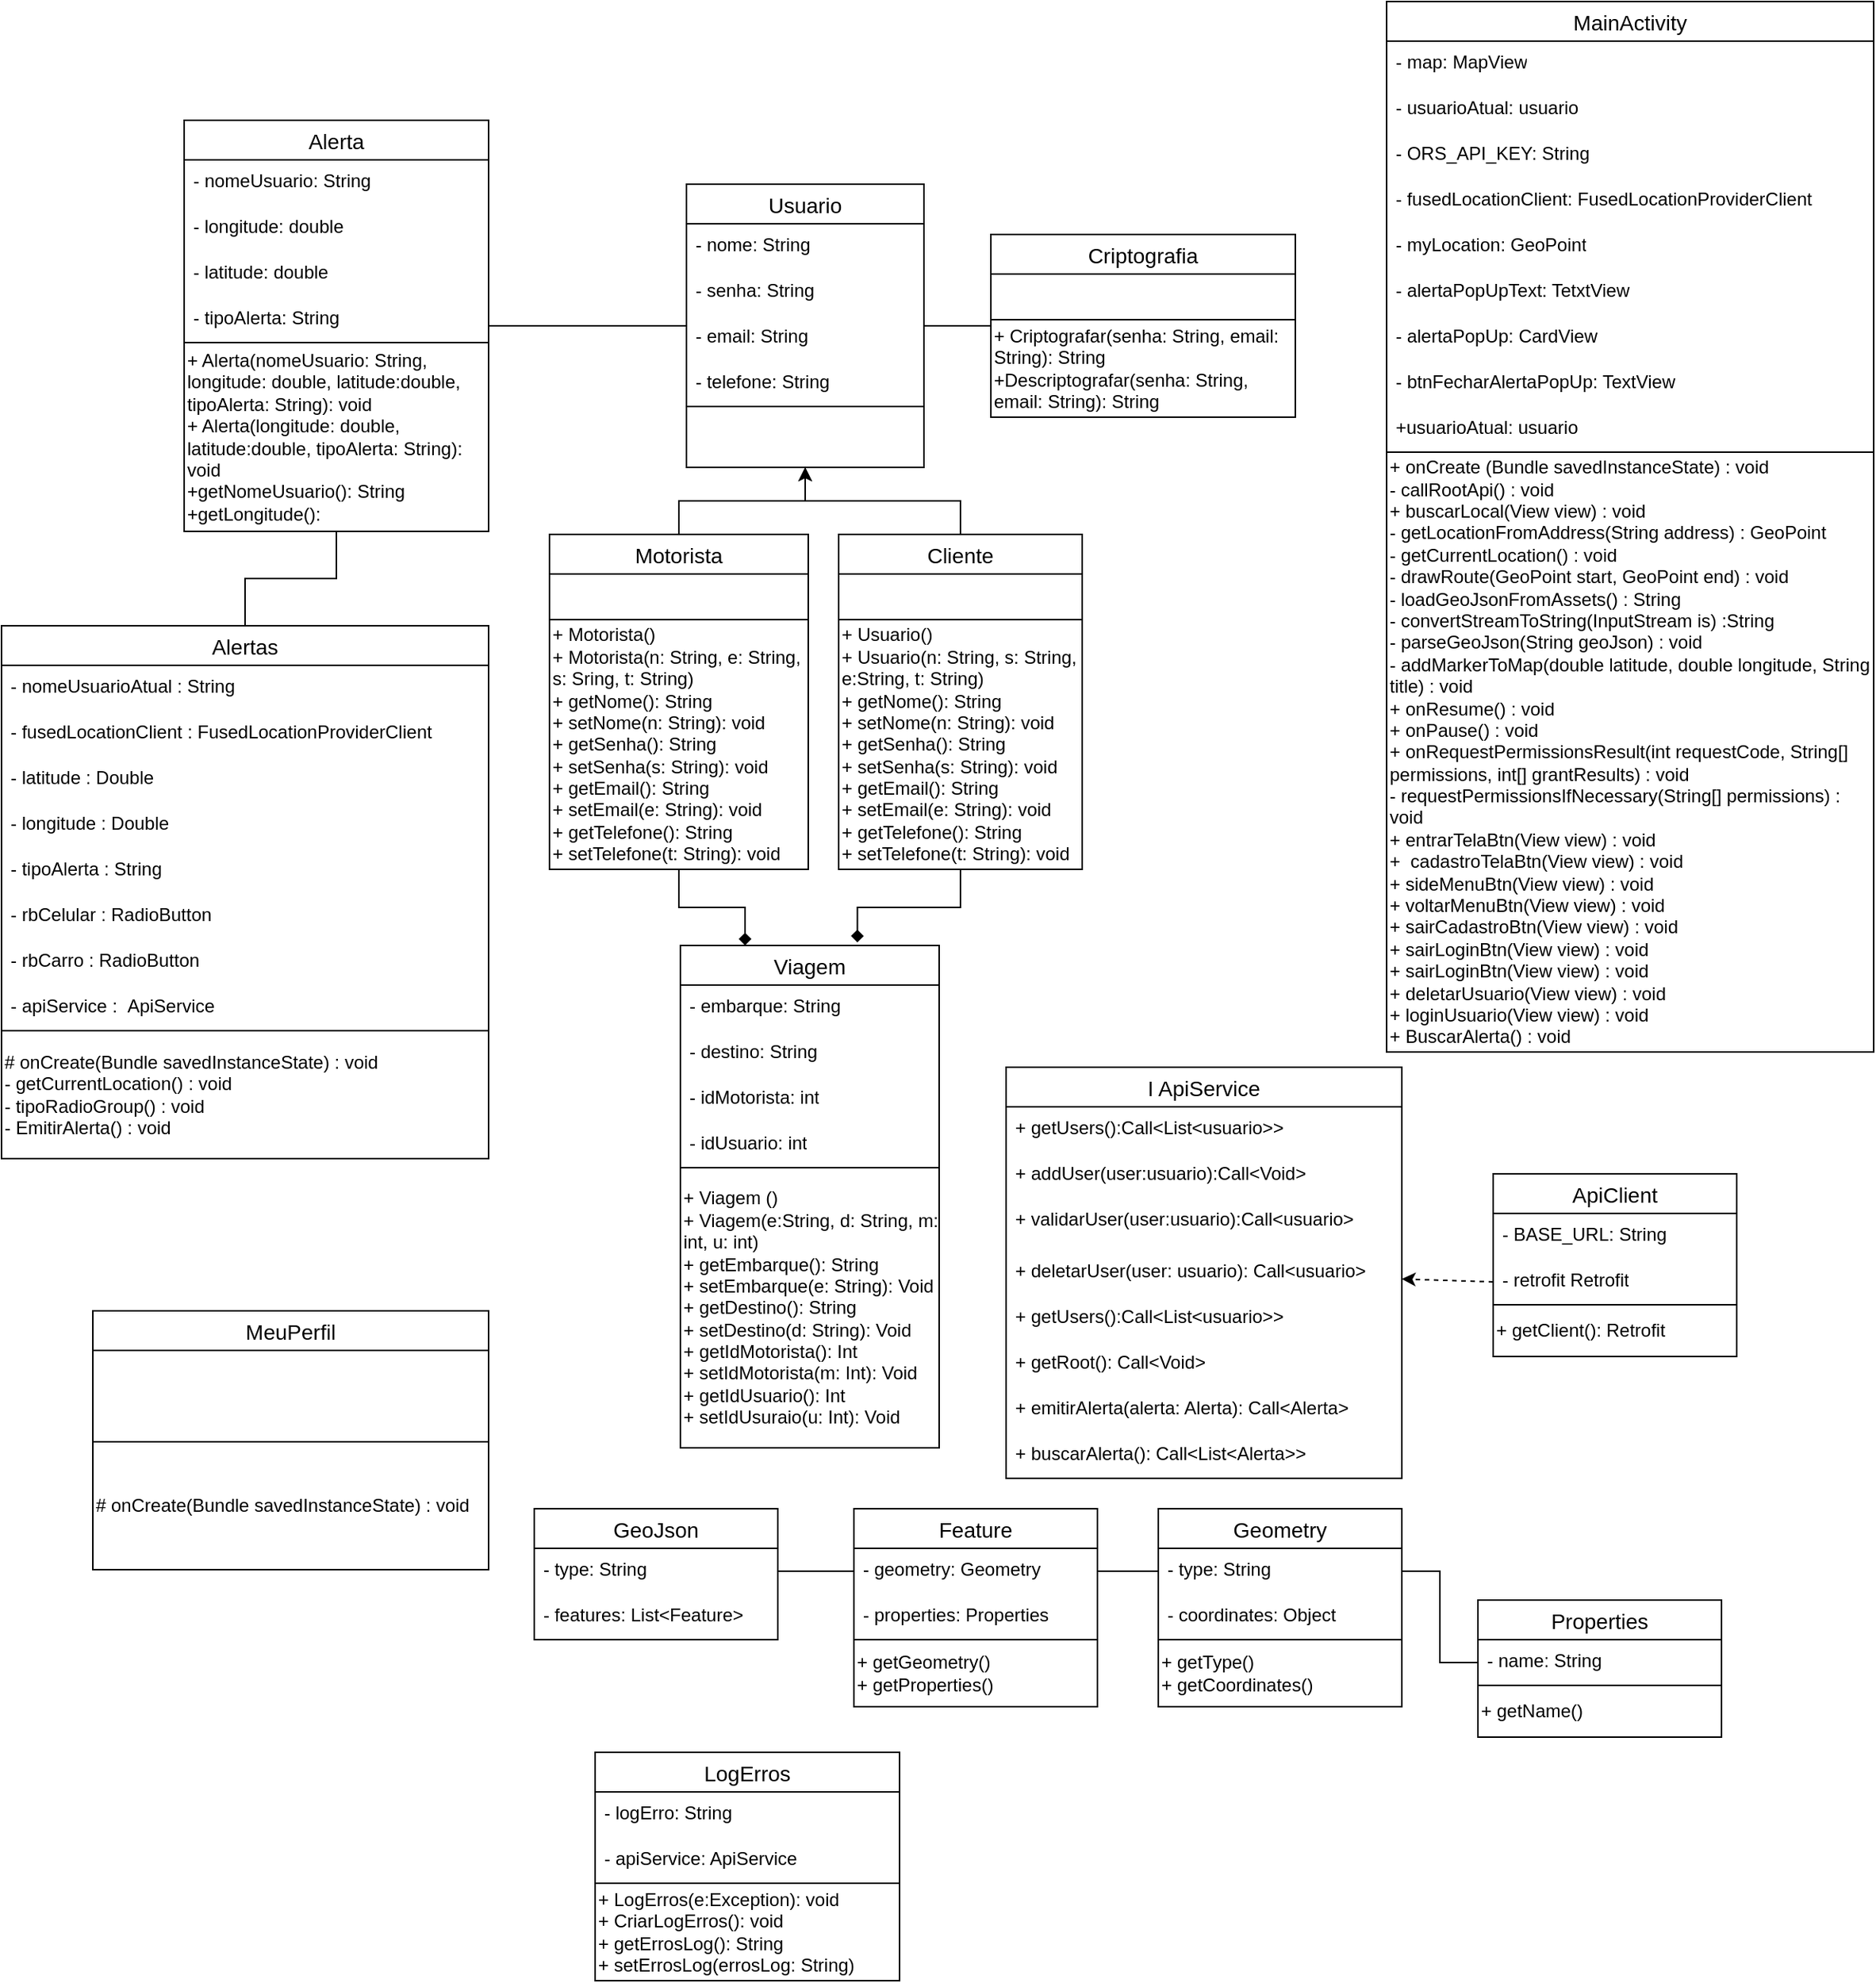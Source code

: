 <mxfile version="23.0.2" type="device">
  <diagram name="Página-1" id="beMkTJXSVw1a0xBrVSBx">
    <mxGraphModel dx="1665" dy="507" grid="1" gridSize="10" guides="1" tooltips="1" connect="1" arrows="1" fold="1" page="1" pageScale="1" pageWidth="827" pageHeight="1169" math="0" shadow="0">
      <root>
        <mxCell id="0" />
        <mxCell id="1" parent="0" />
        <mxCell id="qrxP64cRPcZDeiGSogMZ-12" style="edgeStyle=orthogonalEdgeStyle;rounded=0;orthogonalLoop=1;jettySize=auto;html=1;labelBackgroundColor=none;fontColor=default;" parent="1" source="EBPemqWj0GoJSSDdZfjt-1" target="qrxP64cRPcZDeiGSogMZ-8" edge="1">
          <mxGeometry relative="1" as="geometry">
            <mxPoint x="480" y="210" as="targetPoint" />
          </mxGeometry>
        </mxCell>
        <mxCell id="EBPemqWj0GoJSSDdZfjt-1" value="Cliente" style="swimlane;fontStyle=0;childLayout=stackLayout;horizontal=1;startSize=26;horizontalStack=0;resizeParent=1;resizeParentMax=0;resizeLast=0;collapsible=1;marginBottom=0;align=center;fontSize=14;labelBackgroundColor=none;" parent="1" vertex="1">
          <mxGeometry x="220" y="360" width="160" height="220" as="geometry" />
        </mxCell>
        <mxCell id="EBPemqWj0GoJSSDdZfjt-4" value="" style="text;strokeColor=none;spacingLeft=4;spacingRight=4;overflow=hidden;rotatable=0;points=[[0,0.5],[1,0.5]];portConstraint=eastwest;fontSize=12;whiteSpace=wrap;html=1;labelBackgroundColor=none;" parent="EBPemqWj0GoJSSDdZfjt-1" vertex="1">
          <mxGeometry y="26" width="160" height="30" as="geometry" />
        </mxCell>
        <mxCell id="qrxP64cRPcZDeiGSogMZ-2" value="+ Usuario()&lt;br&gt;+ Usuario(n: String, s: String, e:String, t: String)&lt;br&gt;+ getNome(): String&lt;br&gt;+ setNome(n: String): void&lt;br&gt;+ getSenha(): String&lt;br&gt;+ setSenha(s: String): void&amp;nbsp;&lt;br&gt;+ getEmail(): String&lt;br&gt;+ setEmail(e: String): void&lt;br&gt;+ getTelefone(): String&lt;br&gt;+ setTelefone(t: String): void" style="whiteSpace=wrap;html=1;align=left;labelBackgroundColor=none;" parent="EBPemqWj0GoJSSDdZfjt-1" vertex="1">
          <mxGeometry y="56" width="160" height="164" as="geometry" />
        </mxCell>
        <mxCell id="qrxP64cRPcZDeiGSogMZ-13" style="edgeStyle=orthogonalEdgeStyle;rounded=0;orthogonalLoop=1;jettySize=auto;html=1;labelBackgroundColor=none;fontColor=default;" parent="1" source="EBPemqWj0GoJSSDdZfjt-9" target="qrxP64cRPcZDeiGSogMZ-8" edge="1">
          <mxGeometry relative="1" as="geometry" />
        </mxCell>
        <mxCell id="EBPemqWj0GoJSSDdZfjt-9" value="Motorista" style="swimlane;fontStyle=0;childLayout=stackLayout;horizontal=1;startSize=26;horizontalStack=0;resizeParent=1;resizeParentMax=0;resizeLast=0;collapsible=1;marginBottom=0;align=center;fontSize=14;labelBackgroundColor=none;" parent="1" vertex="1">
          <mxGeometry x="30" y="360" width="170" height="220" as="geometry" />
        </mxCell>
        <mxCell id="EBPemqWj0GoJSSDdZfjt-12" value="" style="text;strokeColor=none;spacingLeft=4;spacingRight=4;overflow=hidden;rotatable=0;points=[[0,0.5],[1,0.5]];portConstraint=eastwest;fontSize=12;whiteSpace=wrap;html=1;labelBackgroundColor=none;" parent="EBPemqWj0GoJSSDdZfjt-9" vertex="1">
          <mxGeometry y="26" width="170" height="30" as="geometry" />
        </mxCell>
        <mxCell id="qrxP64cRPcZDeiGSogMZ-3" value="+ Motorista()&lt;br&gt;+ Motorista(n: String, e: String, s: Sring, t: String)&lt;br&gt;+ getNome(): String&lt;br style=&quot;border-color: var(--border-color);&quot;&gt;+ setNome(n: String): void&lt;br style=&quot;border-color: var(--border-color);&quot;&gt;+ getSenha(): String&lt;br style=&quot;border-color: var(--border-color);&quot;&gt;+ setSenha(s: String): void&amp;nbsp;&lt;br style=&quot;border-color: var(--border-color);&quot;&gt;+ getEmail(): String&lt;br style=&quot;border-color: var(--border-color);&quot;&gt;+ setEmail(e: String): void&lt;br style=&quot;border-color: var(--border-color);&quot;&gt;+ getTelefone(): String&lt;br style=&quot;border-color: var(--border-color);&quot;&gt;+ setTelefone(t: String): void" style="whiteSpace=wrap;html=1;align=left;labelBackgroundColor=none;" parent="EBPemqWj0GoJSSDdZfjt-9" vertex="1">
          <mxGeometry y="56" width="170" height="164" as="geometry" />
        </mxCell>
        <mxCell id="qrxP64cRPcZDeiGSogMZ-4" value="Usuario" style="swimlane;fontStyle=0;childLayout=stackLayout;horizontal=1;startSize=26;horizontalStack=0;resizeParent=1;resizeParentMax=0;resizeLast=0;collapsible=1;marginBottom=0;align=center;fontSize=14;labelBackgroundColor=none;" parent="1" vertex="1">
          <mxGeometry x="120" y="130" width="156" height="186" as="geometry" />
        </mxCell>
        <mxCell id="qrxP64cRPcZDeiGSogMZ-5" value="- nome: String" style="text;strokeColor=none;spacingLeft=4;spacingRight=4;overflow=hidden;rotatable=0;points=[[0,0.5],[1,0.5]];portConstraint=eastwest;fontSize=12;whiteSpace=wrap;html=1;labelBackgroundColor=none;" parent="qrxP64cRPcZDeiGSogMZ-4" vertex="1">
          <mxGeometry y="26" width="156" height="30" as="geometry" />
        </mxCell>
        <mxCell id="qrxP64cRPcZDeiGSogMZ-6" value="- senha: String" style="text;strokeColor=none;spacingLeft=4;spacingRight=4;overflow=hidden;rotatable=0;points=[[0,0.5],[1,0.5]];portConstraint=eastwest;fontSize=12;whiteSpace=wrap;html=1;labelBackgroundColor=none;" parent="qrxP64cRPcZDeiGSogMZ-4" vertex="1">
          <mxGeometry y="56" width="156" height="30" as="geometry" />
        </mxCell>
        <mxCell id="qrxP64cRPcZDeiGSogMZ-7" value="- email: String" style="text;strokeColor=none;spacingLeft=4;spacingRight=4;overflow=hidden;rotatable=0;points=[[0,0.5],[1,0.5]];portConstraint=eastwest;fontSize=12;whiteSpace=wrap;html=1;labelBackgroundColor=none;" parent="qrxP64cRPcZDeiGSogMZ-4" vertex="1">
          <mxGeometry y="86" width="156" height="30" as="geometry" />
        </mxCell>
        <mxCell id="EBPemqWj0GoJSSDdZfjt-13" value="- telefone: String&amp;nbsp;" style="text;strokeColor=none;spacingLeft=4;spacingRight=4;overflow=hidden;rotatable=0;points=[[0,0.5],[1,0.5]];portConstraint=eastwest;fontSize=12;whiteSpace=wrap;html=1;labelBackgroundColor=none;" parent="qrxP64cRPcZDeiGSogMZ-4" vertex="1">
          <mxGeometry y="116" width="156" height="30" as="geometry" />
        </mxCell>
        <mxCell id="qrxP64cRPcZDeiGSogMZ-8" value="" style="whiteSpace=wrap;html=1;align=left;labelBackgroundColor=none;" parent="qrxP64cRPcZDeiGSogMZ-4" vertex="1">
          <mxGeometry y="146" width="156" height="40" as="geometry" />
        </mxCell>
        <mxCell id="x8M8EUCUu1lC6nuCBjIr-1" value="GeoJson" style="swimlane;fontStyle=0;childLayout=stackLayout;horizontal=1;startSize=26;horizontalStack=0;resizeParent=1;resizeParentMax=0;resizeLast=0;collapsible=1;marginBottom=0;align=center;fontSize=14;" parent="1" vertex="1">
          <mxGeometry x="20" y="1000" width="160" height="86" as="geometry" />
        </mxCell>
        <mxCell id="x8M8EUCUu1lC6nuCBjIr-2" value="&lt;div&gt;- type: String&lt;/div&gt;" style="text;strokeColor=none;fillColor=none;spacingLeft=4;spacingRight=4;overflow=hidden;rotatable=0;points=[[0,0.5],[1,0.5]];portConstraint=eastwest;fontSize=12;whiteSpace=wrap;html=1;" parent="x8M8EUCUu1lC6nuCBjIr-1" vertex="1">
          <mxGeometry y="26" width="160" height="30" as="geometry" />
        </mxCell>
        <mxCell id="x8M8EUCUu1lC6nuCBjIr-3" value="- features: List&amp;lt;Feature&amp;gt;" style="text;strokeColor=none;fillColor=none;spacingLeft=4;spacingRight=4;overflow=hidden;rotatable=0;points=[[0,0.5],[1,0.5]];portConstraint=eastwest;fontSize=12;whiteSpace=wrap;html=1;" parent="x8M8EUCUu1lC6nuCBjIr-1" vertex="1">
          <mxGeometry y="56" width="160" height="30" as="geometry" />
        </mxCell>
        <mxCell id="x8M8EUCUu1lC6nuCBjIr-7" value="Feature" style="swimlane;fontStyle=0;childLayout=stackLayout;horizontal=1;startSize=26;horizontalStack=0;resizeParent=1;resizeParentMax=0;resizeLast=0;collapsible=1;marginBottom=0;align=center;fontSize=14;" parent="1" vertex="1">
          <mxGeometry x="230" y="1000" width="160" height="130" as="geometry" />
        </mxCell>
        <mxCell id="x8M8EUCUu1lC6nuCBjIr-8" value="- geometry: Geometry" style="text;strokeColor=none;fillColor=none;spacingLeft=4;spacingRight=4;overflow=hidden;rotatable=0;points=[[0,0.5],[1,0.5]];portConstraint=eastwest;fontSize=12;whiteSpace=wrap;html=1;" parent="x8M8EUCUu1lC6nuCBjIr-7" vertex="1">
          <mxGeometry y="26" width="160" height="30" as="geometry" />
        </mxCell>
        <mxCell id="x8M8EUCUu1lC6nuCBjIr-9" value="- properties: Properties" style="text;strokeColor=none;fillColor=none;spacingLeft=4;spacingRight=4;overflow=hidden;rotatable=0;points=[[0,0.5],[1,0.5]];portConstraint=eastwest;fontSize=12;whiteSpace=wrap;html=1;" parent="x8M8EUCUu1lC6nuCBjIr-7" vertex="1">
          <mxGeometry y="56" width="160" height="30" as="geometry" />
        </mxCell>
        <mxCell id="x8M8EUCUu1lC6nuCBjIr-25" value="&lt;div&gt;+ getGeometry()&lt;/div&gt;&lt;div&gt;+ getProperties()&lt;/div&gt;" style="whiteSpace=wrap;html=1;align=left;labelBackgroundColor=none;" parent="x8M8EUCUu1lC6nuCBjIr-7" vertex="1">
          <mxGeometry y="86" width="160" height="44" as="geometry" />
        </mxCell>
        <mxCell id="x8M8EUCUu1lC6nuCBjIr-11" style="edgeStyle=orthogonalEdgeStyle;rounded=0;orthogonalLoop=1;jettySize=auto;html=1;entryX=0;entryY=0.5;entryDx=0;entryDy=0;endArrow=none;startFill=0;" parent="1" source="x8M8EUCUu1lC6nuCBjIr-2" target="x8M8EUCUu1lC6nuCBjIr-8" edge="1">
          <mxGeometry relative="1" as="geometry" />
        </mxCell>
        <mxCell id="x8M8EUCUu1lC6nuCBjIr-12" value="Geometry" style="swimlane;fontStyle=0;childLayout=stackLayout;horizontal=1;startSize=26;horizontalStack=0;resizeParent=1;resizeParentMax=0;resizeLast=0;collapsible=1;marginBottom=0;align=center;fontSize=14;" parent="1" vertex="1">
          <mxGeometry x="430" y="1000" width="160" height="130" as="geometry" />
        </mxCell>
        <mxCell id="x8M8EUCUu1lC6nuCBjIr-13" value="- type: String" style="text;strokeColor=none;fillColor=none;spacingLeft=4;spacingRight=4;overflow=hidden;rotatable=0;points=[[0,0.5],[1,0.5]];portConstraint=eastwest;fontSize=12;whiteSpace=wrap;html=1;" parent="x8M8EUCUu1lC6nuCBjIr-12" vertex="1">
          <mxGeometry y="26" width="160" height="30" as="geometry" />
        </mxCell>
        <mxCell id="x8M8EUCUu1lC6nuCBjIr-14" value="- coordinates: Object" style="text;strokeColor=none;fillColor=none;spacingLeft=4;spacingRight=4;overflow=hidden;rotatable=0;points=[[0,0.5],[1,0.5]];portConstraint=eastwest;fontSize=12;whiteSpace=wrap;html=1;" parent="x8M8EUCUu1lC6nuCBjIr-12" vertex="1">
          <mxGeometry y="56" width="160" height="30" as="geometry" />
        </mxCell>
        <mxCell id="x8M8EUCUu1lC6nuCBjIr-26" value="&lt;div&gt;+ getType()&lt;/div&gt;&lt;div&gt;+ getCoordinates()&lt;/div&gt;" style="whiteSpace=wrap;html=1;align=left;labelBackgroundColor=none;" parent="x8M8EUCUu1lC6nuCBjIr-12" vertex="1">
          <mxGeometry y="86" width="160" height="44" as="geometry" />
        </mxCell>
        <mxCell id="x8M8EUCUu1lC6nuCBjIr-16" value="Properties" style="swimlane;fontStyle=0;childLayout=stackLayout;horizontal=1;startSize=26;horizontalStack=0;resizeParent=1;resizeParentMax=0;resizeLast=0;collapsible=1;marginBottom=0;align=center;fontSize=14;" parent="1" vertex="1">
          <mxGeometry x="640" y="1060" width="160" height="90" as="geometry" />
        </mxCell>
        <mxCell id="x8M8EUCUu1lC6nuCBjIr-17" value="- name: String" style="text;strokeColor=none;fillColor=none;spacingLeft=4;spacingRight=4;overflow=hidden;rotatable=0;points=[[0,0.5],[1,0.5]];portConstraint=eastwest;fontSize=12;whiteSpace=wrap;html=1;" parent="x8M8EUCUu1lC6nuCBjIr-16" vertex="1">
          <mxGeometry y="26" width="160" height="30" as="geometry" />
        </mxCell>
        <mxCell id="x8M8EUCUu1lC6nuCBjIr-27" value="+ getName()" style="whiteSpace=wrap;html=1;align=left;labelBackgroundColor=none;" parent="x8M8EUCUu1lC6nuCBjIr-16" vertex="1">
          <mxGeometry y="56" width="160" height="34" as="geometry" />
        </mxCell>
        <mxCell id="x8M8EUCUu1lC6nuCBjIr-22" style="edgeStyle=orthogonalEdgeStyle;rounded=0;orthogonalLoop=1;jettySize=auto;html=1;endArrow=none;startFill=0;" parent="1" source="x8M8EUCUu1lC6nuCBjIr-8" target="x8M8EUCUu1lC6nuCBjIr-13" edge="1">
          <mxGeometry relative="1" as="geometry" />
        </mxCell>
        <mxCell id="x8M8EUCUu1lC6nuCBjIr-23" style="edgeStyle=orthogonalEdgeStyle;rounded=0;orthogonalLoop=1;jettySize=auto;html=1;exitX=1;exitY=0.5;exitDx=0;exitDy=0;entryX=0;entryY=0.5;entryDx=0;entryDy=0;endArrow=none;startFill=0;" parent="1" source="x8M8EUCUu1lC6nuCBjIr-13" target="x8M8EUCUu1lC6nuCBjIr-17" edge="1">
          <mxGeometry relative="1" as="geometry" />
        </mxCell>
        <mxCell id="x8M8EUCUu1lC6nuCBjIr-28" value="I ApiService" style="swimlane;fontStyle=0;childLayout=stackLayout;horizontal=1;startSize=26;horizontalStack=0;resizeParent=1;resizeParentMax=0;resizeLast=0;collapsible=1;marginBottom=0;align=center;fontSize=14;" parent="1" vertex="1">
          <mxGeometry x="330" y="710" width="260" height="270" as="geometry" />
        </mxCell>
        <mxCell id="x8M8EUCUu1lC6nuCBjIr-29" value="+ getUsers():Call&amp;lt;List&amp;lt;usuario&amp;gt;&amp;gt;" style="text;strokeColor=none;fillColor=none;spacingLeft=4;spacingRight=4;overflow=hidden;rotatable=0;points=[[0,0.5],[1,0.5]];portConstraint=eastwest;fontSize=12;whiteSpace=wrap;html=1;" parent="x8M8EUCUu1lC6nuCBjIr-28" vertex="1">
          <mxGeometry y="26" width="260" height="30" as="geometry" />
        </mxCell>
        <mxCell id="x8M8EUCUu1lC6nuCBjIr-30" value="+ addUser(user:usuario):Call&amp;lt;Void&amp;gt;" style="text;strokeColor=none;fillColor=none;spacingLeft=4;spacingRight=4;overflow=hidden;rotatable=0;points=[[0,0.5],[1,0.5]];portConstraint=eastwest;fontSize=12;whiteSpace=wrap;html=1;" parent="x8M8EUCUu1lC6nuCBjIr-28" vertex="1">
          <mxGeometry y="56" width="260" height="30" as="geometry" />
        </mxCell>
        <mxCell id="x8M8EUCUu1lC6nuCBjIr-31" value="+ validarUser(user:usuario):Call&amp;lt;usuario&amp;gt;" style="text;strokeColor=none;fillColor=none;spacingLeft=4;spacingRight=4;overflow=hidden;rotatable=0;points=[[0,0.5],[1,0.5]];portConstraint=eastwest;fontSize=12;whiteSpace=wrap;html=1;" parent="x8M8EUCUu1lC6nuCBjIr-28" vertex="1">
          <mxGeometry y="86" width="260" height="34" as="geometry" />
        </mxCell>
        <mxCell id="x8M8EUCUu1lC6nuCBjIr-34" value="+ deletarUser(user: usuario): Call&amp;lt;usuario&amp;gt;" style="text;strokeColor=none;fillColor=none;spacingLeft=4;spacingRight=4;overflow=hidden;rotatable=0;points=[[0,0.5],[1,0.5]];portConstraint=eastwest;fontSize=12;whiteSpace=wrap;html=1;" parent="x8M8EUCUu1lC6nuCBjIr-28" vertex="1">
          <mxGeometry y="120" width="260" height="30" as="geometry" />
        </mxCell>
        <mxCell id="cwqGw_NyOsRod3NxZ2D9-19" value="+ getUsers():Call&amp;lt;List&amp;lt;usuario&amp;gt;&amp;gt;" style="text;strokeColor=none;fillColor=none;spacingLeft=4;spacingRight=4;overflow=hidden;rotatable=0;points=[[0,0.5],[1,0.5]];portConstraint=eastwest;fontSize=12;whiteSpace=wrap;html=1;" parent="x8M8EUCUu1lC6nuCBjIr-28" vertex="1">
          <mxGeometry y="150" width="260" height="30" as="geometry" />
        </mxCell>
        <mxCell id="cwqGw_NyOsRod3NxZ2D9-18" value="+ getRoot(): Call&amp;lt;Void&amp;gt;" style="text;strokeColor=none;fillColor=none;spacingLeft=4;spacingRight=4;overflow=hidden;rotatable=0;points=[[0,0.5],[1,0.5]];portConstraint=eastwest;fontSize=12;whiteSpace=wrap;html=1;" parent="x8M8EUCUu1lC6nuCBjIr-28" vertex="1">
          <mxGeometry y="180" width="260" height="30" as="geometry" />
        </mxCell>
        <mxCell id="cwqGw_NyOsRod3NxZ2D9-20" value="+ emitirAlerta(alerta: Alerta): Call&amp;lt;Alerta&amp;gt;" style="text;strokeColor=none;fillColor=none;spacingLeft=4;spacingRight=4;overflow=hidden;rotatable=0;points=[[0,0.5],[1,0.5]];portConstraint=eastwest;fontSize=12;whiteSpace=wrap;html=1;" parent="x8M8EUCUu1lC6nuCBjIr-28" vertex="1">
          <mxGeometry y="210" width="260" height="30" as="geometry" />
        </mxCell>
        <mxCell id="cwqGw_NyOsRod3NxZ2D9-21" value="+ buscarAlerta(): Call&amp;lt;List&amp;lt;Alerta&amp;gt;&amp;gt;" style="text;strokeColor=none;fillColor=none;spacingLeft=4;spacingRight=4;overflow=hidden;rotatable=0;points=[[0,0.5],[1,0.5]];portConstraint=eastwest;fontSize=12;whiteSpace=wrap;html=1;" parent="x8M8EUCUu1lC6nuCBjIr-28" vertex="1">
          <mxGeometry y="240" width="260" height="30" as="geometry" />
        </mxCell>
        <mxCell id="x8M8EUCUu1lC6nuCBjIr-37" value="ApiClient" style="swimlane;fontStyle=0;childLayout=stackLayout;horizontal=1;startSize=26;horizontalStack=0;resizeParent=1;resizeParentMax=0;resizeLast=0;collapsible=1;marginBottom=0;align=center;fontSize=14;" parent="1" vertex="1">
          <mxGeometry x="650" y="780" width="160" height="120" as="geometry" />
        </mxCell>
        <mxCell id="x8M8EUCUu1lC6nuCBjIr-38" value="- BASE_URL: String" style="text;strokeColor=none;fillColor=none;spacingLeft=4;spacingRight=4;overflow=hidden;rotatable=0;points=[[0,0.5],[1,0.5]];portConstraint=eastwest;fontSize=12;whiteSpace=wrap;html=1;" parent="x8M8EUCUu1lC6nuCBjIr-37" vertex="1">
          <mxGeometry y="26" width="160" height="30" as="geometry" />
        </mxCell>
        <mxCell id="x8M8EUCUu1lC6nuCBjIr-39" value="- retrofit Retrofit" style="text;strokeColor=none;fillColor=none;spacingLeft=4;spacingRight=4;overflow=hidden;rotatable=0;points=[[0,0.5],[1,0.5]];portConstraint=eastwest;fontSize=12;whiteSpace=wrap;html=1;" parent="x8M8EUCUu1lC6nuCBjIr-37" vertex="1">
          <mxGeometry y="56" width="160" height="30" as="geometry" />
        </mxCell>
        <mxCell id="x8M8EUCUu1lC6nuCBjIr-43" value="+ getClient(): Retrofit" style="whiteSpace=wrap;html=1;align=left;labelBackgroundColor=none;" parent="x8M8EUCUu1lC6nuCBjIr-37" vertex="1">
          <mxGeometry y="86" width="160" height="34" as="geometry" />
        </mxCell>
        <mxCell id="EBPemqWj0GoJSSDdZfjt-5" value="Viagem" style="swimlane;fontStyle=0;childLayout=stackLayout;horizontal=1;startSize=26;horizontalStack=0;resizeParent=1;resizeParentMax=0;resizeLast=0;collapsible=1;marginBottom=0;align=center;fontSize=14;rounded=0;shadow=0;glass=0;swimlaneLine=1;labelBackgroundColor=none;" parent="1" vertex="1">
          <mxGeometry x="116" y="630" width="170" height="330" as="geometry" />
        </mxCell>
        <mxCell id="EBPemqWj0GoJSSDdZfjt-6" value="- embarque: String" style="text;strokeColor=none;spacingLeft=4;spacingRight=4;overflow=hidden;rotatable=0;points=[[0,0.5],[1,0.5]];portConstraint=eastwest;fontSize=12;whiteSpace=wrap;html=1;labelBackgroundColor=none;" parent="EBPemqWj0GoJSSDdZfjt-5" vertex="1">
          <mxGeometry y="26" width="170" height="30" as="geometry" />
        </mxCell>
        <mxCell id="EBPemqWj0GoJSSDdZfjt-7" value="- destino: String" style="text;strokeColor=none;spacingLeft=4;spacingRight=4;overflow=hidden;rotatable=0;points=[[0,0.5],[1,0.5]];portConstraint=eastwest;fontSize=12;whiteSpace=wrap;html=1;labelBackgroundColor=none;" parent="EBPemqWj0GoJSSDdZfjt-5" vertex="1">
          <mxGeometry y="56" width="170" height="30" as="geometry" />
        </mxCell>
        <mxCell id="EBPemqWj0GoJSSDdZfjt-14" value="- idMotorista: int" style="text;strokeColor=none;spacingLeft=4;spacingRight=4;overflow=hidden;rotatable=0;points=[[0,0.5],[1,0.5]];portConstraint=eastwest;fontSize=12;whiteSpace=wrap;html=1;labelBackgroundColor=none;" parent="EBPemqWj0GoJSSDdZfjt-5" vertex="1">
          <mxGeometry y="86" width="170" height="30" as="geometry" />
        </mxCell>
        <mxCell id="EBPemqWj0GoJSSDdZfjt-8" value="- idUsuario: int" style="text;strokeColor=none;spacingLeft=4;spacingRight=4;overflow=hidden;rotatable=0;points=[[0,0.5],[1,0.5]];portConstraint=eastwest;fontSize=12;whiteSpace=wrap;html=1;labelBackgroundColor=none;" parent="EBPemqWj0GoJSSDdZfjt-5" vertex="1">
          <mxGeometry y="116" width="170" height="30" as="geometry" />
        </mxCell>
        <mxCell id="qrxP64cRPcZDeiGSogMZ-1" value="+ Viagem ()&amp;nbsp;&lt;br&gt;+ Viagem(e:String, d: String, m: int, u: int)&lt;br&gt;+ getEmbarque(): String&lt;br&gt;+ setEmbarque(e: String): Void&lt;br&gt;+ getDestino(): String&lt;br&gt;+ setDestino(d: String): Void&lt;br&gt;+ getIdMotorista(): Int&lt;br&gt;+ setIdMotorista(m: Int): Void&lt;br&gt;+ getIdUsuario(): Int&lt;br&gt;+ setIdUsuraio(u: Int): Void" style="whiteSpace=wrap;html=1;align=left;labelBackgroundColor=none;" parent="EBPemqWj0GoJSSDdZfjt-5" vertex="1">
          <mxGeometry y="146" width="170" height="184" as="geometry" />
        </mxCell>
        <mxCell id="nU1rARCK6tNJSEri2p3q-4" style="rounded=0;orthogonalLoop=1;jettySize=auto;html=1;exitX=0;exitY=0.5;exitDx=0;exitDy=0;dashed=1;" parent="1" source="x8M8EUCUu1lC6nuCBjIr-39" target="x8M8EUCUu1lC6nuCBjIr-28" edge="1">
          <mxGeometry relative="1" as="geometry" />
        </mxCell>
        <mxCell id="nU1rARCK6tNJSEri2p3q-12" style="edgeStyle=orthogonalEdgeStyle;rounded=0;orthogonalLoop=1;jettySize=auto;html=1;entryX=0.684;entryY=-0.006;entryDx=0;entryDy=0;entryPerimeter=0;endArrow=diamond;endFill=1;" parent="1" source="qrxP64cRPcZDeiGSogMZ-2" target="EBPemqWj0GoJSSDdZfjt-5" edge="1">
          <mxGeometry relative="1" as="geometry" />
        </mxCell>
        <mxCell id="nU1rARCK6tNJSEri2p3q-13" style="edgeStyle=orthogonalEdgeStyle;rounded=0;orthogonalLoop=1;jettySize=auto;html=1;entryX=0.25;entryY=0;entryDx=0;entryDy=0;endArrow=diamond;endFill=1;" parent="1" source="qrxP64cRPcZDeiGSogMZ-3" target="EBPemqWj0GoJSSDdZfjt-5" edge="1">
          <mxGeometry relative="1" as="geometry" />
        </mxCell>
        <mxCell id="cwqGw_NyOsRod3NxZ2D9-5" value="LogErros" style="swimlane;fontStyle=0;childLayout=stackLayout;horizontal=1;startSize=26;horizontalStack=0;resizeParent=1;resizeParentMax=0;resizeLast=0;collapsible=1;marginBottom=0;align=center;fontSize=14;" parent="1" vertex="1">
          <mxGeometry x="60" y="1160" width="200" height="150" as="geometry" />
        </mxCell>
        <mxCell id="cwqGw_NyOsRod3NxZ2D9-6" value="- logErro: String" style="text;strokeColor=none;fillColor=none;spacingLeft=4;spacingRight=4;overflow=hidden;rotatable=0;points=[[0,0.5],[1,0.5]];portConstraint=eastwest;fontSize=12;whiteSpace=wrap;html=1;" parent="cwqGw_NyOsRod3NxZ2D9-5" vertex="1">
          <mxGeometry y="26" width="200" height="30" as="geometry" />
        </mxCell>
        <mxCell id="cwqGw_NyOsRod3NxZ2D9-7" value="- apiService: ApiService" style="text;strokeColor=none;fillColor=none;spacingLeft=4;spacingRight=4;overflow=hidden;rotatable=0;points=[[0,0.5],[1,0.5]];portConstraint=eastwest;fontSize=12;whiteSpace=wrap;html=1;" parent="cwqGw_NyOsRod3NxZ2D9-5" vertex="1">
          <mxGeometry y="56" width="200" height="30" as="geometry" />
        </mxCell>
        <mxCell id="cwqGw_NyOsRod3NxZ2D9-8" value="+ LogErros(e:Exception): void&lt;br&gt;+ CriarLogErros(): void&lt;br&gt;+ getErrosLog(): String&lt;br&gt;+ setErrosLog(errosLog: String)" style="whiteSpace=wrap;html=1;align=left;labelBackgroundColor=none;" parent="cwqGw_NyOsRod3NxZ2D9-5" vertex="1">
          <mxGeometry y="86" width="200" height="64" as="geometry" />
        </mxCell>
        <mxCell id="cwqGw_NyOsRod3NxZ2D9-37" style="edgeStyle=orthogonalEdgeStyle;rounded=0;orthogonalLoop=1;jettySize=auto;html=1;endArrow=none;endFill=0;" parent="1" source="cwqGw_NyOsRod3NxZ2D9-12" target="qrxP64cRPcZDeiGSogMZ-4" edge="1">
          <mxGeometry relative="1" as="geometry" />
        </mxCell>
        <mxCell id="rwqF31iVj5PVq3YWiGEW-35" style="edgeStyle=orthogonalEdgeStyle;rounded=0;orthogonalLoop=1;jettySize=auto;html=1;entryX=0.5;entryY=0;entryDx=0;entryDy=0;endArrow=none;endFill=0;" edge="1" parent="1" source="cwqGw_NyOsRod3NxZ2D9-12" target="rwqF31iVj5PVq3YWiGEW-3">
          <mxGeometry relative="1" as="geometry" />
        </mxCell>
        <mxCell id="cwqGw_NyOsRod3NxZ2D9-12" value="Alerta" style="swimlane;fontStyle=0;childLayout=stackLayout;horizontal=1;startSize=26;horizontalStack=0;resizeParent=1;resizeParentMax=0;resizeLast=0;collapsible=1;marginBottom=0;align=center;fontSize=14;" parent="1" vertex="1">
          <mxGeometry x="-210" y="88" width="200" height="270" as="geometry" />
        </mxCell>
        <mxCell id="cwqGw_NyOsRod3NxZ2D9-13" value="- nomeUsuario: String" style="text;strokeColor=none;fillColor=none;spacingLeft=4;spacingRight=4;overflow=hidden;rotatable=0;points=[[0,0.5],[1,0.5]];portConstraint=eastwest;fontSize=12;whiteSpace=wrap;html=1;" parent="cwqGw_NyOsRod3NxZ2D9-12" vertex="1">
          <mxGeometry y="26" width="200" height="30" as="geometry" />
        </mxCell>
        <mxCell id="cwqGw_NyOsRod3NxZ2D9-14" value="- longitude: double" style="text;strokeColor=none;fillColor=none;spacingLeft=4;spacingRight=4;overflow=hidden;rotatable=0;points=[[0,0.5],[1,0.5]];portConstraint=eastwest;fontSize=12;whiteSpace=wrap;html=1;" parent="cwqGw_NyOsRod3NxZ2D9-12" vertex="1">
          <mxGeometry y="56" width="200" height="30" as="geometry" />
        </mxCell>
        <mxCell id="cwqGw_NyOsRod3NxZ2D9-16" value="- latitude: double" style="text;strokeColor=none;fillColor=none;spacingLeft=4;spacingRight=4;overflow=hidden;rotatable=0;points=[[0,0.5],[1,0.5]];portConstraint=eastwest;fontSize=12;whiteSpace=wrap;html=1;" parent="cwqGw_NyOsRod3NxZ2D9-12" vertex="1">
          <mxGeometry y="86" width="200" height="30" as="geometry" />
        </mxCell>
        <mxCell id="cwqGw_NyOsRod3NxZ2D9-17" value="- tipoAlerta: String" style="text;strokeColor=none;fillColor=none;spacingLeft=4;spacingRight=4;overflow=hidden;rotatable=0;points=[[0,0.5],[1,0.5]];portConstraint=eastwest;fontSize=12;whiteSpace=wrap;html=1;" parent="cwqGw_NyOsRod3NxZ2D9-12" vertex="1">
          <mxGeometry y="116" width="200" height="30" as="geometry" />
        </mxCell>
        <mxCell id="cwqGw_NyOsRod3NxZ2D9-15" value="+ Alerta(nomeUsuario: String, longitude: double, latitude:double, tipoAlerta: String): void&lt;br&gt;+ Alerta(longitude: double, latitude:double, tipoAlerta: String): void&lt;br&gt;+getNomeUsuario(): String&lt;br&gt;+getLongitude():" style="whiteSpace=wrap;html=1;align=left;labelBackgroundColor=none;" parent="cwqGw_NyOsRod3NxZ2D9-12" vertex="1">
          <mxGeometry y="146" width="200" height="124" as="geometry" />
        </mxCell>
        <mxCell id="cwqGw_NyOsRod3NxZ2D9-30" style="edgeStyle=orthogonalEdgeStyle;rounded=0;orthogonalLoop=1;jettySize=auto;html=1;endArrow=none;endFill=0;" parent="1" source="cwqGw_NyOsRod3NxZ2D9-26" target="qrxP64cRPcZDeiGSogMZ-4" edge="1">
          <mxGeometry relative="1" as="geometry" />
        </mxCell>
        <mxCell id="cwqGw_NyOsRod3NxZ2D9-26" value="Criptografia" style="swimlane;fontStyle=0;childLayout=stackLayout;horizontal=1;startSize=26;horizontalStack=0;resizeParent=1;resizeParentMax=0;resizeLast=0;collapsible=1;marginBottom=0;align=center;fontSize=14;" parent="1" vertex="1">
          <mxGeometry x="320" y="163" width="200" height="120" as="geometry" />
        </mxCell>
        <mxCell id="cwqGw_NyOsRod3NxZ2D9-28" value="&amp;nbsp;" style="text;strokeColor=none;fillColor=none;spacingLeft=4;spacingRight=4;overflow=hidden;rotatable=0;points=[[0,0.5],[1,0.5]];portConstraint=eastwest;fontSize=12;whiteSpace=wrap;html=1;" parent="cwqGw_NyOsRod3NxZ2D9-26" vertex="1">
          <mxGeometry y="26" width="200" height="30" as="geometry" />
        </mxCell>
        <mxCell id="cwqGw_NyOsRod3NxZ2D9-29" value="+ Criptografar(senha: String, email: String): String&lt;br&gt;+Descriptografar(senha: String, email: String): String" style="whiteSpace=wrap;html=1;align=left;labelBackgroundColor=none;" parent="cwqGw_NyOsRod3NxZ2D9-26" vertex="1">
          <mxGeometry y="56" width="200" height="64" as="geometry" />
        </mxCell>
        <mxCell id="cwqGw_NyOsRod3NxZ2D9-31" value="MainActivity" style="swimlane;fontStyle=0;childLayout=stackLayout;horizontal=1;startSize=26;horizontalStack=0;resizeParent=1;resizeParentMax=0;resizeLast=0;collapsible=1;marginBottom=0;align=center;fontSize=14;" parent="1" vertex="1">
          <mxGeometry x="580" y="10" width="320" height="690" as="geometry" />
        </mxCell>
        <mxCell id="cwqGw_NyOsRod3NxZ2D9-32" value="- map: MapView" style="text;strokeColor=none;fillColor=none;spacingLeft=4;spacingRight=4;overflow=hidden;rotatable=0;points=[[0,0.5],[1,0.5]];portConstraint=eastwest;fontSize=12;whiteSpace=wrap;html=1;" parent="cwqGw_NyOsRod3NxZ2D9-31" vertex="1">
          <mxGeometry y="26" width="320" height="30" as="geometry" />
        </mxCell>
        <mxCell id="cwqGw_NyOsRod3NxZ2D9-33" value="- usuarioAtual: usuario" style="text;strokeColor=none;fillColor=none;spacingLeft=4;spacingRight=4;overflow=hidden;rotatable=0;points=[[0,0.5],[1,0.5]];portConstraint=eastwest;fontSize=12;whiteSpace=wrap;html=1;" parent="cwqGw_NyOsRod3NxZ2D9-31" vertex="1">
          <mxGeometry y="56" width="320" height="30" as="geometry" />
        </mxCell>
        <mxCell id="cwqGw_NyOsRod3NxZ2D9-34" value="- ORS_API_KEY: String" style="text;strokeColor=none;fillColor=none;spacingLeft=4;spacingRight=4;overflow=hidden;rotatable=0;points=[[0,0.5],[1,0.5]];portConstraint=eastwest;fontSize=12;whiteSpace=wrap;html=1;" parent="cwqGw_NyOsRod3NxZ2D9-31" vertex="1">
          <mxGeometry y="86" width="320" height="30" as="geometry" />
        </mxCell>
        <mxCell id="cwqGw_NyOsRod3NxZ2D9-35" value="-&amp;nbsp;fusedLocationClient:&amp;nbsp;FusedLocationProviderClient&amp;nbsp;" style="text;strokeColor=none;fillColor=none;spacingLeft=4;spacingRight=4;overflow=hidden;rotatable=0;points=[[0,0.5],[1,0.5]];portConstraint=eastwest;fontSize=12;whiteSpace=wrap;html=1;" parent="cwqGw_NyOsRod3NxZ2D9-31" vertex="1">
          <mxGeometry y="116" width="320" height="30" as="geometry" />
        </mxCell>
        <mxCell id="cwqGw_NyOsRod3NxZ2D9-38" value="- myLocation: GeoPoint" style="text;strokeColor=none;fillColor=none;spacingLeft=4;spacingRight=4;overflow=hidden;rotatable=0;points=[[0,0.5],[1,0.5]];portConstraint=eastwest;fontSize=12;whiteSpace=wrap;html=1;" parent="cwqGw_NyOsRod3NxZ2D9-31" vertex="1">
          <mxGeometry y="146" width="320" height="30" as="geometry" />
        </mxCell>
        <mxCell id="cwqGw_NyOsRod3NxZ2D9-40" value="- alertaPopUpText: TetxtView" style="text;strokeColor=none;fillColor=none;spacingLeft=4;spacingRight=4;overflow=hidden;rotatable=0;points=[[0,0.5],[1,0.5]];portConstraint=eastwest;fontSize=12;whiteSpace=wrap;html=1;" parent="cwqGw_NyOsRod3NxZ2D9-31" vertex="1">
          <mxGeometry y="176" width="320" height="30" as="geometry" />
        </mxCell>
        <mxCell id="cwqGw_NyOsRod3NxZ2D9-39" value="- alertaPopUp: CardView" style="text;strokeColor=none;fillColor=none;spacingLeft=4;spacingRight=4;overflow=hidden;rotatable=0;points=[[0,0.5],[1,0.5]];portConstraint=eastwest;fontSize=12;whiteSpace=wrap;html=1;" parent="cwqGw_NyOsRod3NxZ2D9-31" vertex="1">
          <mxGeometry y="206" width="320" height="30" as="geometry" />
        </mxCell>
        <mxCell id="rwqF31iVj5PVq3YWiGEW-1" value="- btnFecharAlertaPopUp: TextView" style="text;strokeColor=none;fillColor=none;spacingLeft=4;spacingRight=4;overflow=hidden;rotatable=0;points=[[0,0.5],[1,0.5]];portConstraint=eastwest;fontSize=12;whiteSpace=wrap;html=1;" vertex="1" parent="cwqGw_NyOsRod3NxZ2D9-31">
          <mxGeometry y="236" width="320" height="30" as="geometry" />
        </mxCell>
        <mxCell id="cwqGw_NyOsRod3NxZ2D9-41" value="+usuarioAtual: usuario" style="text;strokeColor=none;fillColor=none;spacingLeft=4;spacingRight=4;overflow=hidden;rotatable=0;points=[[0,0.5],[1,0.5]];portConstraint=eastwest;fontSize=12;whiteSpace=wrap;html=1;" parent="cwqGw_NyOsRod3NxZ2D9-31" vertex="1">
          <mxGeometry y="266" width="320" height="30" as="geometry" />
        </mxCell>
        <mxCell id="cwqGw_NyOsRod3NxZ2D9-36" value="+ onCreate (Bundle savedInstanceState) : void&lt;br&gt;- callRootApi() : void&lt;br&gt;+&amp;nbsp;buscarLocal(View view) : void&lt;br&gt;-&amp;nbsp;getLocationFromAddress(String address) :&amp;nbsp;GeoPoint&amp;nbsp;&lt;br&gt;-&amp;nbsp;getCurrentLocation() : void&lt;br&gt;-&amp;nbsp;drawRoute(GeoPoint start, GeoPoint end) : void&lt;br&gt;-&amp;nbsp;loadGeoJsonFromAssets() : String&lt;br&gt;-&amp;nbsp;convertStreamToString(InputStream is) :String&lt;br&gt;- parseGeoJson(String geoJson) : void&lt;br&gt;-&amp;nbsp;addMarkerToMap(double latitude, double longitude, String title) : void&lt;br&gt;+&amp;nbsp;onResume() : void&lt;br&gt;+&amp;nbsp;onPause() : void&lt;br&gt;+&amp;nbsp;onRequestPermissionsResult(int requestCode, String[] permissions, int[] grantResults) : void&amp;nbsp;&lt;br&gt;-&amp;nbsp;requestPermissionsIfNecessary(String[] permissions) : void&lt;br&gt;+&amp;nbsp;entrarTelaBtn(View view) : void&lt;br&gt;+&amp;nbsp;&amp;nbsp;cadastroTelaBtn(View view) : void&lt;br&gt;+&amp;nbsp;sideMenuBtn(View view) : void&lt;br&gt;+&amp;nbsp;voltarMenuBtn(View view) : void&lt;br&gt;+&amp;nbsp;sairCadastroBtn(View view) : void&lt;br&gt;+&amp;nbsp;sairLoginBtn(View view) : void&lt;br&gt;+&amp;nbsp;sairLoginBtn(View view) : void&lt;br&gt;+&amp;nbsp;deletarUsuario(View view) : void&lt;br&gt;+&amp;nbsp;loginUsuario(View view) : void&lt;br&gt;+&amp;nbsp;BuscarAlerta() : void&amp;nbsp;" style="whiteSpace=wrap;html=1;align=left;labelBackgroundColor=none;" parent="cwqGw_NyOsRod3NxZ2D9-31" vertex="1">
          <mxGeometry y="296" width="320" height="394" as="geometry" />
        </mxCell>
        <mxCell id="rwqF31iVj5PVq3YWiGEW-3" value="Alertas" style="swimlane;fontStyle=0;childLayout=stackLayout;horizontal=1;startSize=26;horizontalStack=0;resizeParent=1;resizeParentMax=0;resizeLast=0;collapsible=1;marginBottom=0;align=center;fontSize=14;" vertex="1" parent="1">
          <mxGeometry x="-330" y="420" width="320" height="350" as="geometry" />
        </mxCell>
        <mxCell id="rwqF31iVj5PVq3YWiGEW-4" value="-&amp;nbsp;nomeUsuarioAtual : String&amp;nbsp;" style="text;strokeColor=none;fillColor=none;spacingLeft=4;spacingRight=4;overflow=hidden;rotatable=0;points=[[0,0.5],[1,0.5]];portConstraint=eastwest;fontSize=12;whiteSpace=wrap;html=1;" vertex="1" parent="rwqF31iVj5PVq3YWiGEW-3">
          <mxGeometry y="26" width="320" height="30" as="geometry" />
        </mxCell>
        <mxCell id="rwqF31iVj5PVq3YWiGEW-5" value="-&amp;nbsp;fusedLocationClient :&amp;nbsp;FusedLocationProviderClient" style="text;strokeColor=none;fillColor=none;spacingLeft=4;spacingRight=4;overflow=hidden;rotatable=0;points=[[0,0.5],[1,0.5]];portConstraint=eastwest;fontSize=12;whiteSpace=wrap;html=1;" vertex="1" parent="rwqF31iVj5PVq3YWiGEW-3">
          <mxGeometry y="56" width="320" height="30" as="geometry" />
        </mxCell>
        <mxCell id="rwqF31iVj5PVq3YWiGEW-6" value="-&amp;nbsp;latitude : Double&amp;nbsp;" style="text;strokeColor=none;fillColor=none;spacingLeft=4;spacingRight=4;overflow=hidden;rotatable=0;points=[[0,0.5],[1,0.5]];portConstraint=eastwest;fontSize=12;whiteSpace=wrap;html=1;" vertex="1" parent="rwqF31iVj5PVq3YWiGEW-3">
          <mxGeometry y="86" width="320" height="30" as="geometry" />
        </mxCell>
        <mxCell id="rwqF31iVj5PVq3YWiGEW-7" value="-&amp;nbsp;longitude : Double&amp;nbsp;" style="text;strokeColor=none;fillColor=none;spacingLeft=4;spacingRight=4;overflow=hidden;rotatable=0;points=[[0,0.5],[1,0.5]];portConstraint=eastwest;fontSize=12;whiteSpace=wrap;html=1;" vertex="1" parent="rwqF31iVj5PVq3YWiGEW-3">
          <mxGeometry y="116" width="320" height="30" as="geometry" />
        </mxCell>
        <mxCell id="rwqF31iVj5PVq3YWiGEW-8" value="-&amp;nbsp;tipoAlerta : String&amp;nbsp;" style="text;strokeColor=none;fillColor=none;spacingLeft=4;spacingRight=4;overflow=hidden;rotatable=0;points=[[0,0.5],[1,0.5]];portConstraint=eastwest;fontSize=12;whiteSpace=wrap;html=1;" vertex="1" parent="rwqF31iVj5PVq3YWiGEW-3">
          <mxGeometry y="146" width="320" height="30" as="geometry" />
        </mxCell>
        <mxCell id="rwqF31iVj5PVq3YWiGEW-9" value="-&amp;nbsp;rbCelular : RadioButton" style="text;strokeColor=none;fillColor=none;spacingLeft=4;spacingRight=4;overflow=hidden;rotatable=0;points=[[0,0.5],[1,0.5]];portConstraint=eastwest;fontSize=12;whiteSpace=wrap;html=1;" vertex="1" parent="rwqF31iVj5PVq3YWiGEW-3">
          <mxGeometry y="176" width="320" height="30" as="geometry" />
        </mxCell>
        <mxCell id="rwqF31iVj5PVq3YWiGEW-10" value="- rbCarro : RadioButton" style="text;strokeColor=none;fillColor=none;spacingLeft=4;spacingRight=4;overflow=hidden;rotatable=0;points=[[0,0.5],[1,0.5]];portConstraint=eastwest;fontSize=12;whiteSpace=wrap;html=1;" vertex="1" parent="rwqF31iVj5PVq3YWiGEW-3">
          <mxGeometry y="206" width="320" height="30" as="geometry" />
        </mxCell>
        <mxCell id="rwqF31iVj5PVq3YWiGEW-11" value="-&amp;nbsp;apiService :&amp;nbsp;&amp;nbsp;ApiService" style="text;strokeColor=none;fillColor=none;spacingLeft=4;spacingRight=4;overflow=hidden;rotatable=0;points=[[0,0.5],[1,0.5]];portConstraint=eastwest;fontSize=12;whiteSpace=wrap;html=1;" vertex="1" parent="rwqF31iVj5PVq3YWiGEW-3">
          <mxGeometry y="236" width="320" height="30" as="geometry" />
        </mxCell>
        <mxCell id="rwqF31iVj5PVq3YWiGEW-13" value="#&amp;nbsp;onCreate(Bundle savedInstanceState) : void&lt;br&gt;-&amp;nbsp;getCurrentLocation() : void&lt;br&gt;-&amp;nbsp;tipoRadioGroup() : void&lt;br&gt;-&amp;nbsp;EmitirAlerta() : void&lt;br&gt;" style="whiteSpace=wrap;html=1;align=left;labelBackgroundColor=none;" vertex="1" parent="rwqF31iVj5PVq3YWiGEW-3">
          <mxGeometry y="266" width="320" height="84" as="geometry" />
        </mxCell>
        <mxCell id="rwqF31iVj5PVq3YWiGEW-14" value="MeuPerfil" style="swimlane;fontStyle=0;childLayout=stackLayout;horizontal=1;startSize=26;horizontalStack=0;resizeParent=1;resizeParentMax=0;resizeLast=0;collapsible=1;marginBottom=0;align=center;fontSize=14;" vertex="1" parent="1">
          <mxGeometry x="-270" y="870" width="260" height="170" as="geometry" />
        </mxCell>
        <mxCell id="rwqF31iVj5PVq3YWiGEW-15" value="&lt;br&gt;" style="text;strokeColor=none;fillColor=none;spacingLeft=4;spacingRight=4;overflow=hidden;rotatable=0;points=[[0,0.5],[1,0.5]];portConstraint=eastwest;fontSize=12;whiteSpace=wrap;html=1;" vertex="1" parent="rwqF31iVj5PVq3YWiGEW-14">
          <mxGeometry y="26" width="260" height="30" as="geometry" />
        </mxCell>
        <mxCell id="rwqF31iVj5PVq3YWiGEW-16" value="&lt;br&gt;&lt;br&gt;" style="text;strokeColor=none;fillColor=none;spacingLeft=4;spacingRight=4;overflow=hidden;rotatable=0;points=[[0,0.5],[1,0.5]];portConstraint=eastwest;fontSize=12;whiteSpace=wrap;html=1;" vertex="1" parent="rwqF31iVj5PVq3YWiGEW-14">
          <mxGeometry y="56" width="260" height="30" as="geometry" />
        </mxCell>
        <mxCell id="rwqF31iVj5PVq3YWiGEW-23" value="#&amp;nbsp;onCreate(Bundle savedInstanceState) : void&amp;nbsp;" style="whiteSpace=wrap;html=1;align=left;labelBackgroundColor=none;" vertex="1" parent="rwqF31iVj5PVq3YWiGEW-14">
          <mxGeometry y="86" width="260" height="84" as="geometry" />
        </mxCell>
      </root>
    </mxGraphModel>
  </diagram>
</mxfile>
